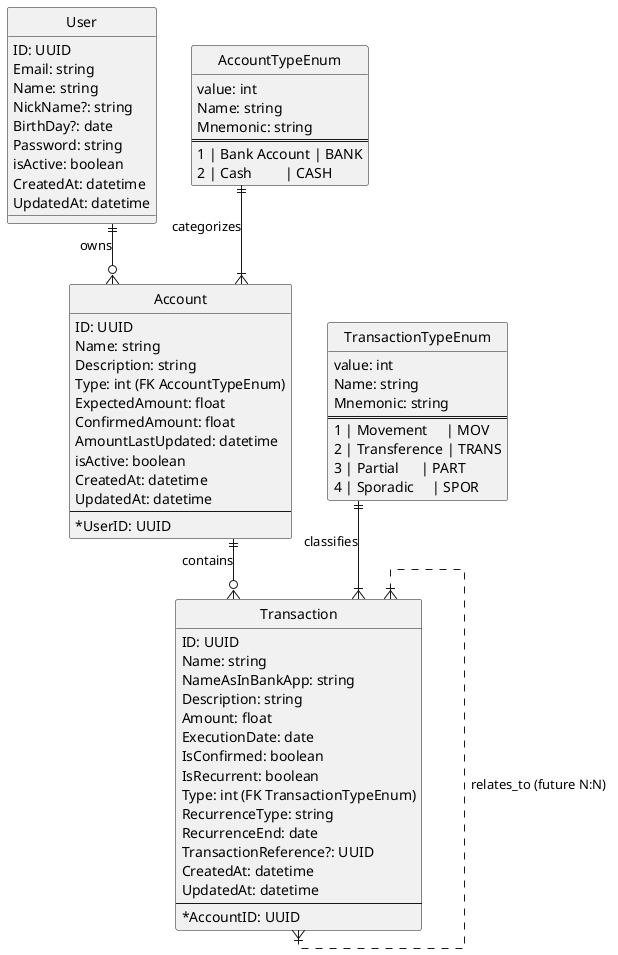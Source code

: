 ' Copyright 2025 Leonardo Da Vinci Feliciano Sebasitão

' Licensed under the Apache License, Version 2.0 (the "License");
' you may not use this file except in compliance with the License.
' You may obtain a copy of the License at

'     http://www.apache.org/licenses/LICENSE-2.0

' Unless required by applicable law or agreed to in writing, software
' distributed under the License is distributed on an "AS IS" BASIS,
' WITHOUT WARRANTIES OR CONDITIONS OF ANY KIND, either express or implied.
' See the License for the specific language governing permissions and
' limitations under the License.

' https://www.planttext.com
' https://plantuml-editor.kkeisuke.com
@startuml
' Updated Database Model reflecting MVP V2
hide circle
skinparam linetype ortho
skinparam classAttributeIconSize 0

' Optional fields will be marked with ? in comments

entity User {
  ID: UUID
  Email: string
  Name: string
  NickName?: string
  BirthDay?: date
  Password: string
  isActive: boolean
  CreatedAt: datetime
  UpdatedAt: datetime
}

entity Account {
  ID: UUID
  Name: string
  Description: string
  Type: int (FK AccountTypeEnum)
  ExpectedAmount: float
  ConfirmedAmount: float
  AmountLastUpdated: datetime
  isActive: boolean
  CreatedAt: datetime
  UpdatedAt: datetime
  --
  *UserID: UUID
}

entity Transaction {
  ID: UUID
  Name: string
  NameAsInBankApp: string
  Description: string
  Amount: float
  ExecutionDate: date
  IsConfirmed: boolean
  IsRecurrent: boolean
  Type: int (FK TransactionTypeEnum)
  RecurrenceType: string
  RecurrenceEnd: date
  TransactionReference?: UUID
  CreatedAt: datetime
  UpdatedAt: datetime
  --
  *AccountID: UUID
}

entity AccountTypeEnum {
  value: int
  Name: string
  Mnemonic: string
  ==
  1 | Bank Account | BANK
  2 | Cash         | CASH
}

entity TransactionTypeEnum {
  value: int
  Name: string
  Mnemonic: string
  ==
  1 | Movement     | MOV
  2 | Transference | TRANS
  3 | Partial      | PART
  4 | Sporadic     | SPOR
}

User ||--o{ Account : owns
Account ||--o{ Transaction : contains
Transaction }|..|{ Transaction : relates_to (future N:N)
AccountTypeEnum ||--|{ Account : categorizes
TransactionTypeEnum ||--|{ Transaction : classifies
@enduml
